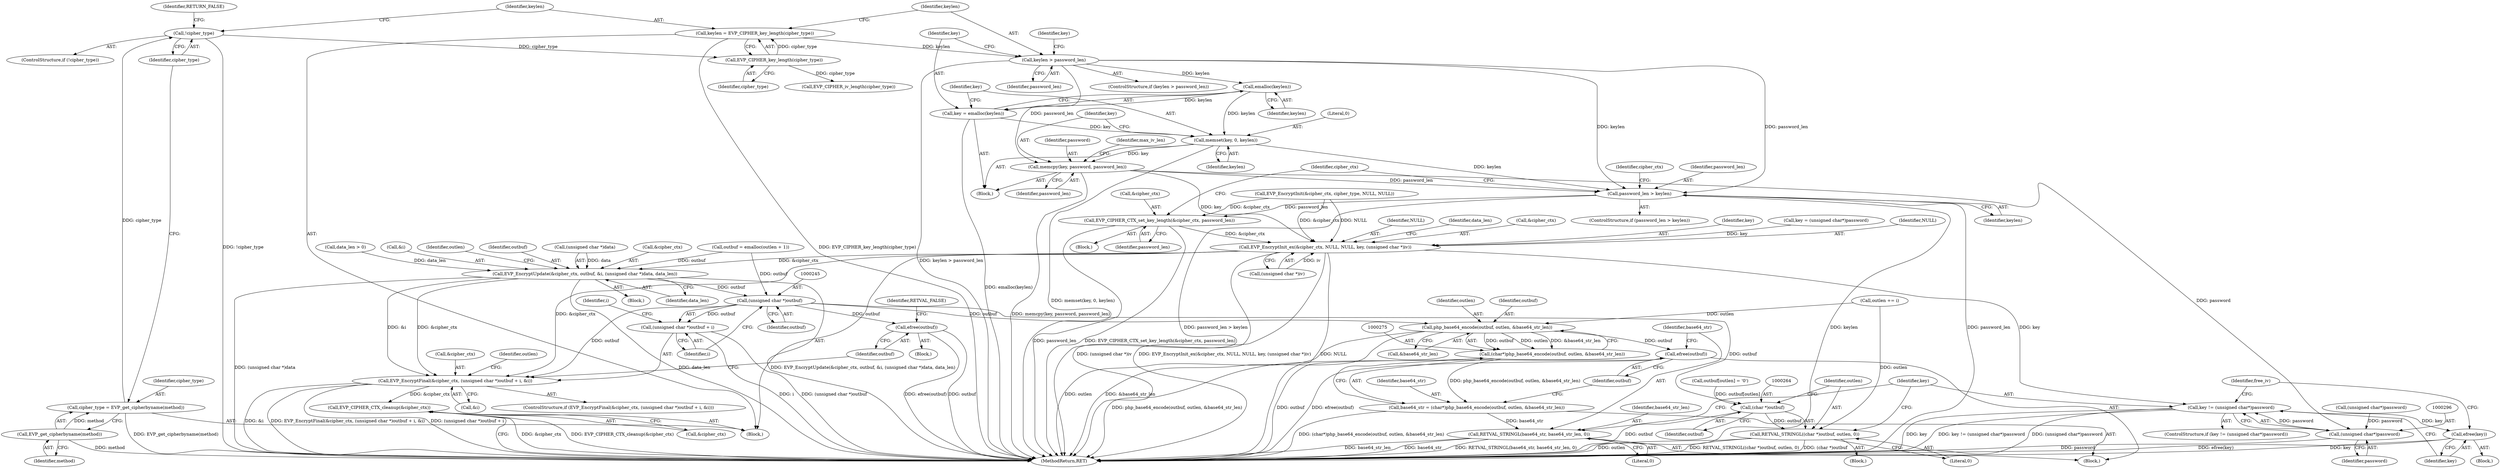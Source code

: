 digraph "0_php_270a406ac94b5fc5cc9ef59fc61e3b4b95648a3e@API" {
"1000155" [label="(Call,emalloc(keylen))"];
"1000149" [label="(Call,keylen > password_len)"];
"1000144" [label="(Call,keylen = EVP_CIPHER_key_length(cipher_type))"];
"1000146" [label="(Call,EVP_CIPHER_key_length(cipher_type))"];
"1000140" [label="(Call,!cipher_type)"];
"1000135" [label="(Call,cipher_type = EVP_get_cipherbyname(method))"];
"1000137" [label="(Call,EVP_get_cipherbyname(method))"];
"1000153" [label="(Call,key = emalloc(keylen))"];
"1000157" [label="(Call,memset(key, 0, keylen))"];
"1000161" [label="(Call,memcpy(key, password, password_len))"];
"1000204" [label="(Call,password_len > keylen)"];
"1000208" [label="(Call,EVP_CIPHER_CTX_set_key_length(&cipher_ctx, password_len))"];
"1000212" [label="(Call,EVP_EncryptInit_ex(&cipher_ctx, NULL, NULL, key, (unsigned char *)iv))"];
"1000226" [label="(Call,EVP_EncryptUpdate(&cipher_ctx, outbuf, &i, (unsigned char *)data, data_len))"];
"1000240" [label="(Call,EVP_EncryptFinal(&cipher_ctx, (unsigned char *)outbuf + i, &i))"];
"1000306" [label="(Call,EVP_CIPHER_CTX_cleanup(&cipher_ctx))"];
"1000244" [label="(Call,(unsigned char *)outbuf)"];
"1000243" [label="(Call,(unsigned char *)outbuf + i)"];
"1000263" [label="(Call,(char *)outbuf)"];
"1000262" [label="(Call,RETVAL_STRINGL((char *)outbuf, outlen, 0))"];
"1000276" [label="(Call,php_base64_encode(outbuf, outlen, &base64_str_len))"];
"1000274" [label="(Call,(char*)php_base64_encode(outbuf, outlen, &base64_str_len))"];
"1000272" [label="(Call,base64_str = (char*)php_base64_encode(outbuf, outlen, &base64_str_len))"];
"1000283" [label="(Call,RETVAL_STRINGL(base64_str, base64_str_len, 0))"];
"1000281" [label="(Call,efree(outbuf))"];
"1000289" [label="(Call,efree(outbuf))"];
"1000293" [label="(Call,key != (unsigned char*)password)"];
"1000299" [label="(Call,efree(key))"];
"1000295" [label="(Call,(unsigned char*)password)"];
"1000292" [label="(ControlStructure,if (key != (unsigned char*)password))"];
"1000243" [label="(Call,(unsigned char *)outbuf + i)"];
"1000151" [label="(Identifier,password_len)"];
"1000257" [label="(Call,outbuf[outlen] = '\0')"];
"1000232" [label="(Call,(unsigned char *)data)"];
"1000273" [label="(Identifier,base64_str)"];
"1000137" [label="(Call,EVP_get_cipherbyname(method))"];
"1000212" [label="(Call,EVP_EncryptInit_ex(&cipher_ctx, NULL, NULL, key, (unsigned char *)iv))"];
"1000277" [label="(Identifier,outbuf)"];
"1000141" [label="(Identifier,cipher_type)"];
"1000213" [label="(Call,&cipher_ctx)"];
"1000210" [label="(Identifier,cipher_ctx)"];
"1000156" [label="(Identifier,keylen)"];
"1000290" [label="(Identifier,outbuf)"];
"1000146" [label="(Call,EVP_CIPHER_key_length(cipher_type))"];
"1000211" [label="(Identifier,password_len)"];
"1000217" [label="(Identifier,key)"];
"1000240" [label="(Call,EVP_EncryptFinal(&cipher_ctx, (unsigned char *)outbuf + i, &i))"];
"1000162" [label="(Identifier,key)"];
"1000265" [label="(Identifier,outbuf)"];
"1000241" [label="(Call,&cipher_ctx)"];
"1000154" [label="(Identifier,key)"];
"1000306" [label="(Call,EVP_CIPHER_CTX_cleanup(&cipher_ctx))"];
"1000145" [label="(Identifier,keylen)"];
"1000209" [label="(Call,&cipher_ctx)"];
"1000227" [label="(Call,&cipher_ctx)"];
"1000144" [label="(Call,keylen = EVP_CIPHER_key_length(cipher_type))"];
"1000247" [label="(Identifier,i)"];
"1000143" [label="(Identifier,RETURN_FALSE)"];
"1000252" [label="(Identifier,outlen)"];
"1000167" [label="(Call,key = (unsigned char*)password)"];
"1000256" [label="(Block,)"];
"1000215" [label="(Identifier,NULL)"];
"1000291" [label="(Identifier,RETVAL_FALSE)"];
"1000297" [label="(Identifier,password)"];
"1000206" [label="(Identifier,keylen)"];
"1000205" [label="(Identifier,password_len)"];
"1000248" [label="(Call,&i)"];
"1000251" [label="(Call,outlen += i)"];
"1000161" [label="(Call,memcpy(key, password, password_len))"];
"1000164" [label="(Identifier,password_len)"];
"1000136" [label="(Identifier,cipher_type)"];
"1000309" [label="(MethodReturn,RET)"];
"1000160" [label="(Identifier,keylen)"];
"1000216" [label="(Identifier,NULL)"];
"1000169" [label="(Call,(unsigned char*)password)"];
"1000168" [label="(Identifier,key)"];
"1000102" [label="(Block,)"];
"1000149" [label="(Call,keylen > password_len)"];
"1000244" [label="(Call,(unsigned char *)outbuf)"];
"1000272" [label="(Call,base64_str = (char*)php_base64_encode(outbuf, outlen, &base64_str_len))"];
"1000226" [label="(Call,EVP_EncryptUpdate(&cipher_ctx, outbuf, &i, (unsigned char *)data, data_len))"];
"1000263" [label="(Call,(char *)outbuf)"];
"1000288" [label="(Block,)"];
"1000285" [label="(Identifier,base64_str_len)"];
"1000279" [label="(Call,&base64_str_len)"];
"1000281" [label="(Call,efree(outbuf))"];
"1000294" [label="(Identifier,key)"];
"1000222" [label="(Call,data_len > 0)"];
"1000249" [label="(Identifier,i)"];
"1000157" [label="(Call,memset(key, 0, keylen))"];
"1000155" [label="(Call,emalloc(keylen))"];
"1000204" [label="(Call,password_len > keylen)"];
"1000148" [label="(ControlStructure,if (keylen > password_len))"];
"1000147" [label="(Identifier,cipher_type)"];
"1000289" [label="(Call,efree(outbuf))"];
"1000230" [label="(Call,&i)"];
"1000299" [label="(Call,efree(key))"];
"1000153" [label="(Call,key = emalloc(keylen))"];
"1000300" [label="(Identifier,key)"];
"1000282" [label="(Identifier,outbuf)"];
"1000269" [label="(Block,)"];
"1000283" [label="(Call,RETVAL_STRINGL(base64_str, base64_str_len, 0))"];
"1000274" [label="(Call,(char*)php_base64_encode(outbuf, outlen, &base64_str_len))"];
"1000174" [label="(Call,EVP_CIPHER_iv_length(cipher_type))"];
"1000152" [label="(Block,)"];
"1000276" [label="(Call,php_base64_encode(outbuf, outlen, &base64_str_len))"];
"1000150" [label="(Identifier,keylen)"];
"1000158" [label="(Identifier,key)"];
"1000208" [label="(Call,EVP_CIPHER_CTX_set_key_length(&cipher_ctx, password_len))"];
"1000262" [label="(Call,RETVAL_STRINGL((char *)outbuf, outlen, 0))"];
"1000278" [label="(Identifier,outlen)"];
"1000139" [label="(ControlStructure,if (!cipher_type))"];
"1000197" [label="(Call,EVP_EncryptInit(&cipher_ctx, cipher_type, NULL, NULL))"];
"1000307" [label="(Call,&cipher_ctx)"];
"1000246" [label="(Identifier,outbuf)"];
"1000267" [label="(Literal,0)"];
"1000191" [label="(Call,outbuf = emalloc(outlen + 1))"];
"1000223" [label="(Identifier,data_len)"];
"1000284" [label="(Identifier,base64_str)"];
"1000225" [label="(Block,)"];
"1000295" [label="(Call,(unsigned char*)password)"];
"1000140" [label="(Call,!cipher_type)"];
"1000286" [label="(Literal,0)"];
"1000138" [label="(Identifier,method)"];
"1000135" [label="(Call,cipher_type = EVP_get_cipherbyname(method))"];
"1000214" [label="(Identifier,cipher_ctx)"];
"1000203" [label="(ControlStructure,if (password_len > keylen))"];
"1000298" [label="(Block,)"];
"1000237" [label="(Identifier,outlen)"];
"1000229" [label="(Identifier,outbuf)"];
"1000266" [label="(Identifier,outlen)"];
"1000207" [label="(Block,)"];
"1000159" [label="(Literal,0)"];
"1000293" [label="(Call,key != (unsigned char*)password)"];
"1000163" [label="(Identifier,password)"];
"1000235" [label="(Identifier,data_len)"];
"1000173" [label="(Identifier,max_iv_len)"];
"1000218" [label="(Call,(unsigned char *)iv)"];
"1000302" [label="(Identifier,free_iv)"];
"1000239" [label="(ControlStructure,if (EVP_EncryptFinal(&cipher_ctx, (unsigned char *)outbuf + i, &i)))"];
"1000155" -> "1000153"  [label="AST: "];
"1000155" -> "1000156"  [label="CFG: "];
"1000156" -> "1000155"  [label="AST: "];
"1000153" -> "1000155"  [label="CFG: "];
"1000155" -> "1000153"  [label="DDG: keylen"];
"1000149" -> "1000155"  [label="DDG: keylen"];
"1000155" -> "1000157"  [label="DDG: keylen"];
"1000149" -> "1000148"  [label="AST: "];
"1000149" -> "1000151"  [label="CFG: "];
"1000150" -> "1000149"  [label="AST: "];
"1000151" -> "1000149"  [label="AST: "];
"1000154" -> "1000149"  [label="CFG: "];
"1000168" -> "1000149"  [label="CFG: "];
"1000149" -> "1000309"  [label="DDG: keylen > password_len"];
"1000144" -> "1000149"  [label="DDG: keylen"];
"1000149" -> "1000161"  [label="DDG: password_len"];
"1000149" -> "1000204"  [label="DDG: password_len"];
"1000149" -> "1000204"  [label="DDG: keylen"];
"1000144" -> "1000102"  [label="AST: "];
"1000144" -> "1000146"  [label="CFG: "];
"1000145" -> "1000144"  [label="AST: "];
"1000146" -> "1000144"  [label="AST: "];
"1000150" -> "1000144"  [label="CFG: "];
"1000144" -> "1000309"  [label="DDG: EVP_CIPHER_key_length(cipher_type)"];
"1000146" -> "1000144"  [label="DDG: cipher_type"];
"1000146" -> "1000147"  [label="CFG: "];
"1000147" -> "1000146"  [label="AST: "];
"1000140" -> "1000146"  [label="DDG: cipher_type"];
"1000146" -> "1000174"  [label="DDG: cipher_type"];
"1000140" -> "1000139"  [label="AST: "];
"1000140" -> "1000141"  [label="CFG: "];
"1000141" -> "1000140"  [label="AST: "];
"1000143" -> "1000140"  [label="CFG: "];
"1000145" -> "1000140"  [label="CFG: "];
"1000140" -> "1000309"  [label="DDG: !cipher_type"];
"1000135" -> "1000140"  [label="DDG: cipher_type"];
"1000135" -> "1000102"  [label="AST: "];
"1000135" -> "1000137"  [label="CFG: "];
"1000136" -> "1000135"  [label="AST: "];
"1000137" -> "1000135"  [label="AST: "];
"1000141" -> "1000135"  [label="CFG: "];
"1000135" -> "1000309"  [label="DDG: EVP_get_cipherbyname(method)"];
"1000137" -> "1000135"  [label="DDG: method"];
"1000137" -> "1000138"  [label="CFG: "];
"1000138" -> "1000137"  [label="AST: "];
"1000137" -> "1000309"  [label="DDG: method"];
"1000153" -> "1000152"  [label="AST: "];
"1000154" -> "1000153"  [label="AST: "];
"1000158" -> "1000153"  [label="CFG: "];
"1000153" -> "1000309"  [label="DDG: emalloc(keylen)"];
"1000153" -> "1000157"  [label="DDG: key"];
"1000157" -> "1000152"  [label="AST: "];
"1000157" -> "1000160"  [label="CFG: "];
"1000158" -> "1000157"  [label="AST: "];
"1000159" -> "1000157"  [label="AST: "];
"1000160" -> "1000157"  [label="AST: "];
"1000162" -> "1000157"  [label="CFG: "];
"1000157" -> "1000309"  [label="DDG: memset(key, 0, keylen)"];
"1000157" -> "1000161"  [label="DDG: key"];
"1000157" -> "1000204"  [label="DDG: keylen"];
"1000161" -> "1000152"  [label="AST: "];
"1000161" -> "1000164"  [label="CFG: "];
"1000162" -> "1000161"  [label="AST: "];
"1000163" -> "1000161"  [label="AST: "];
"1000164" -> "1000161"  [label="AST: "];
"1000173" -> "1000161"  [label="CFG: "];
"1000161" -> "1000309"  [label="DDG: memcpy(key, password, password_len)"];
"1000161" -> "1000204"  [label="DDG: password_len"];
"1000161" -> "1000212"  [label="DDG: key"];
"1000161" -> "1000295"  [label="DDG: password"];
"1000204" -> "1000203"  [label="AST: "];
"1000204" -> "1000206"  [label="CFG: "];
"1000205" -> "1000204"  [label="AST: "];
"1000206" -> "1000204"  [label="AST: "];
"1000210" -> "1000204"  [label="CFG: "];
"1000214" -> "1000204"  [label="CFG: "];
"1000204" -> "1000309"  [label="DDG: password_len > keylen"];
"1000204" -> "1000309"  [label="DDG: keylen"];
"1000204" -> "1000309"  [label="DDG: password_len"];
"1000204" -> "1000208"  [label="DDG: password_len"];
"1000208" -> "1000207"  [label="AST: "];
"1000208" -> "1000211"  [label="CFG: "];
"1000209" -> "1000208"  [label="AST: "];
"1000211" -> "1000208"  [label="AST: "];
"1000214" -> "1000208"  [label="CFG: "];
"1000208" -> "1000309"  [label="DDG: EVP_CIPHER_CTX_set_key_length(&cipher_ctx, password_len)"];
"1000208" -> "1000309"  [label="DDG: password_len"];
"1000197" -> "1000208"  [label="DDG: &cipher_ctx"];
"1000208" -> "1000212"  [label="DDG: &cipher_ctx"];
"1000212" -> "1000102"  [label="AST: "];
"1000212" -> "1000218"  [label="CFG: "];
"1000213" -> "1000212"  [label="AST: "];
"1000215" -> "1000212"  [label="AST: "];
"1000216" -> "1000212"  [label="AST: "];
"1000217" -> "1000212"  [label="AST: "];
"1000218" -> "1000212"  [label="AST: "];
"1000223" -> "1000212"  [label="CFG: "];
"1000212" -> "1000309"  [label="DDG: NULL"];
"1000212" -> "1000309"  [label="DDG: (unsigned char *)iv"];
"1000212" -> "1000309"  [label="DDG: EVP_EncryptInit_ex(&cipher_ctx, NULL, NULL, key, (unsigned char *)iv)"];
"1000197" -> "1000212"  [label="DDG: &cipher_ctx"];
"1000197" -> "1000212"  [label="DDG: NULL"];
"1000167" -> "1000212"  [label="DDG: key"];
"1000218" -> "1000212"  [label="DDG: iv"];
"1000212" -> "1000226"  [label="DDG: &cipher_ctx"];
"1000212" -> "1000240"  [label="DDG: &cipher_ctx"];
"1000212" -> "1000293"  [label="DDG: key"];
"1000226" -> "1000225"  [label="AST: "];
"1000226" -> "1000235"  [label="CFG: "];
"1000227" -> "1000226"  [label="AST: "];
"1000229" -> "1000226"  [label="AST: "];
"1000230" -> "1000226"  [label="AST: "];
"1000232" -> "1000226"  [label="AST: "];
"1000235" -> "1000226"  [label="AST: "];
"1000237" -> "1000226"  [label="CFG: "];
"1000226" -> "1000309"  [label="DDG: data_len"];
"1000226" -> "1000309"  [label="DDG: EVP_EncryptUpdate(&cipher_ctx, outbuf, &i, (unsigned char *)data, data_len)"];
"1000226" -> "1000309"  [label="DDG: (unsigned char *)data"];
"1000191" -> "1000226"  [label="DDG: outbuf"];
"1000232" -> "1000226"  [label="DDG: data"];
"1000222" -> "1000226"  [label="DDG: data_len"];
"1000226" -> "1000240"  [label="DDG: &cipher_ctx"];
"1000226" -> "1000240"  [label="DDG: &i"];
"1000226" -> "1000244"  [label="DDG: outbuf"];
"1000240" -> "1000239"  [label="AST: "];
"1000240" -> "1000248"  [label="CFG: "];
"1000241" -> "1000240"  [label="AST: "];
"1000243" -> "1000240"  [label="AST: "];
"1000248" -> "1000240"  [label="AST: "];
"1000252" -> "1000240"  [label="CFG: "];
"1000290" -> "1000240"  [label="CFG: "];
"1000240" -> "1000309"  [label="DDG: &i"];
"1000240" -> "1000309"  [label="DDG: EVP_EncryptFinal(&cipher_ctx, (unsigned char *)outbuf + i, &i)"];
"1000240" -> "1000309"  [label="DDG: (unsigned char *)outbuf + i"];
"1000244" -> "1000240"  [label="DDG: outbuf"];
"1000240" -> "1000306"  [label="DDG: &cipher_ctx"];
"1000306" -> "1000102"  [label="AST: "];
"1000306" -> "1000307"  [label="CFG: "];
"1000307" -> "1000306"  [label="AST: "];
"1000309" -> "1000306"  [label="CFG: "];
"1000306" -> "1000309"  [label="DDG: &cipher_ctx"];
"1000306" -> "1000309"  [label="DDG: EVP_CIPHER_CTX_cleanup(&cipher_ctx)"];
"1000244" -> "1000243"  [label="AST: "];
"1000244" -> "1000246"  [label="CFG: "];
"1000245" -> "1000244"  [label="AST: "];
"1000246" -> "1000244"  [label="AST: "];
"1000247" -> "1000244"  [label="CFG: "];
"1000244" -> "1000243"  [label="DDG: outbuf"];
"1000191" -> "1000244"  [label="DDG: outbuf"];
"1000244" -> "1000263"  [label="DDG: outbuf"];
"1000244" -> "1000276"  [label="DDG: outbuf"];
"1000244" -> "1000289"  [label="DDG: outbuf"];
"1000243" -> "1000247"  [label="CFG: "];
"1000247" -> "1000243"  [label="AST: "];
"1000249" -> "1000243"  [label="CFG: "];
"1000243" -> "1000309"  [label="DDG: (unsigned char *)outbuf"];
"1000243" -> "1000309"  [label="DDG: i"];
"1000263" -> "1000262"  [label="AST: "];
"1000263" -> "1000265"  [label="CFG: "];
"1000264" -> "1000263"  [label="AST: "];
"1000265" -> "1000263"  [label="AST: "];
"1000266" -> "1000263"  [label="CFG: "];
"1000263" -> "1000309"  [label="DDG: outbuf"];
"1000263" -> "1000262"  [label="DDG: outbuf"];
"1000257" -> "1000263"  [label="DDG: outbuf[outlen]"];
"1000262" -> "1000256"  [label="AST: "];
"1000262" -> "1000267"  [label="CFG: "];
"1000266" -> "1000262"  [label="AST: "];
"1000267" -> "1000262"  [label="AST: "];
"1000294" -> "1000262"  [label="CFG: "];
"1000262" -> "1000309"  [label="DDG: (char *)outbuf"];
"1000262" -> "1000309"  [label="DDG: outlen"];
"1000262" -> "1000309"  [label="DDG: RETVAL_STRINGL((char *)outbuf, outlen, 0)"];
"1000251" -> "1000262"  [label="DDG: outlen"];
"1000276" -> "1000274"  [label="AST: "];
"1000276" -> "1000279"  [label="CFG: "];
"1000277" -> "1000276"  [label="AST: "];
"1000278" -> "1000276"  [label="AST: "];
"1000279" -> "1000276"  [label="AST: "];
"1000274" -> "1000276"  [label="CFG: "];
"1000276" -> "1000309"  [label="DDG: outlen"];
"1000276" -> "1000309"  [label="DDG: &base64_str_len"];
"1000276" -> "1000274"  [label="DDG: outbuf"];
"1000276" -> "1000274"  [label="DDG: outlen"];
"1000276" -> "1000274"  [label="DDG: &base64_str_len"];
"1000251" -> "1000276"  [label="DDG: outlen"];
"1000276" -> "1000281"  [label="DDG: outbuf"];
"1000274" -> "1000272"  [label="AST: "];
"1000275" -> "1000274"  [label="AST: "];
"1000272" -> "1000274"  [label="CFG: "];
"1000274" -> "1000309"  [label="DDG: php_base64_encode(outbuf, outlen, &base64_str_len)"];
"1000274" -> "1000272"  [label="DDG: php_base64_encode(outbuf, outlen, &base64_str_len)"];
"1000272" -> "1000269"  [label="AST: "];
"1000273" -> "1000272"  [label="AST: "];
"1000282" -> "1000272"  [label="CFG: "];
"1000272" -> "1000309"  [label="DDG: (char*)php_base64_encode(outbuf, outlen, &base64_str_len)"];
"1000272" -> "1000283"  [label="DDG: base64_str"];
"1000283" -> "1000269"  [label="AST: "];
"1000283" -> "1000286"  [label="CFG: "];
"1000284" -> "1000283"  [label="AST: "];
"1000285" -> "1000283"  [label="AST: "];
"1000286" -> "1000283"  [label="AST: "];
"1000294" -> "1000283"  [label="CFG: "];
"1000283" -> "1000309"  [label="DDG: base64_str_len"];
"1000283" -> "1000309"  [label="DDG: base64_str"];
"1000283" -> "1000309"  [label="DDG: RETVAL_STRINGL(base64_str, base64_str_len, 0)"];
"1000281" -> "1000269"  [label="AST: "];
"1000281" -> "1000282"  [label="CFG: "];
"1000282" -> "1000281"  [label="AST: "];
"1000284" -> "1000281"  [label="CFG: "];
"1000281" -> "1000309"  [label="DDG: outbuf"];
"1000281" -> "1000309"  [label="DDG: efree(outbuf)"];
"1000289" -> "1000288"  [label="AST: "];
"1000289" -> "1000290"  [label="CFG: "];
"1000290" -> "1000289"  [label="AST: "];
"1000291" -> "1000289"  [label="CFG: "];
"1000289" -> "1000309"  [label="DDG: outbuf"];
"1000289" -> "1000309"  [label="DDG: efree(outbuf)"];
"1000293" -> "1000292"  [label="AST: "];
"1000293" -> "1000295"  [label="CFG: "];
"1000294" -> "1000293"  [label="AST: "];
"1000295" -> "1000293"  [label="AST: "];
"1000300" -> "1000293"  [label="CFG: "];
"1000302" -> "1000293"  [label="CFG: "];
"1000293" -> "1000309"  [label="DDG: key"];
"1000293" -> "1000309"  [label="DDG: key != (unsigned char*)password"];
"1000293" -> "1000309"  [label="DDG: (unsigned char*)password"];
"1000295" -> "1000293"  [label="DDG: password"];
"1000293" -> "1000299"  [label="DDG: key"];
"1000299" -> "1000298"  [label="AST: "];
"1000299" -> "1000300"  [label="CFG: "];
"1000300" -> "1000299"  [label="AST: "];
"1000302" -> "1000299"  [label="CFG: "];
"1000299" -> "1000309"  [label="DDG: efree(key)"];
"1000299" -> "1000309"  [label="DDG: key"];
"1000295" -> "1000297"  [label="CFG: "];
"1000296" -> "1000295"  [label="AST: "];
"1000297" -> "1000295"  [label="AST: "];
"1000295" -> "1000309"  [label="DDG: password"];
"1000169" -> "1000295"  [label="DDG: password"];
}
